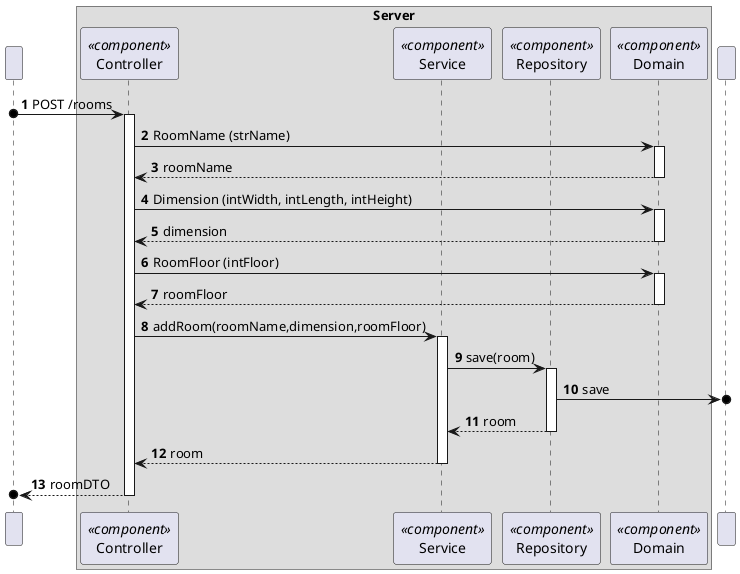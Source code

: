 @startuml
'https://plantuml.com/sequence-diagram
!pragma layout smetana

autonumber

participant " " as HTTP

box "Server"
    participant "Controller" as CTRL<<component>>
    participant "Service" as SV<<component>>
    participant "Repository" as REPO<<component>>
    participant "Domain" as DOM<<component>>

end box
participant " " as BD


HTTP o-> CTRL : POST /rooms
activate CTRL



CTRL -> DOM : RoomName (strName)
activate DOM
DOM --> CTRL : roomName
deactivate DOM

CTRL -> DOM : Dimension (intWidth, intLength, intHeight)
activate DOM
DOM --> CTRL : dimension
deactivate DOM

CTRL -> DOM : RoomFloor (intFloor)
activate DOM
DOM --> CTRL : roomFloor
deactivate DOM

CTRL -> SV :addRoom(roomName,dimension,roomFloor)
activate SV

SV -> REPO : save(room)
activate REPO
REPO ->o BD : save
REPO --> SV : room
deactivate REPO

SV --> CTRL : room
deactivate SV


CTRL -->o HTTP : roomDTO
deactivate CTRL





@enduml